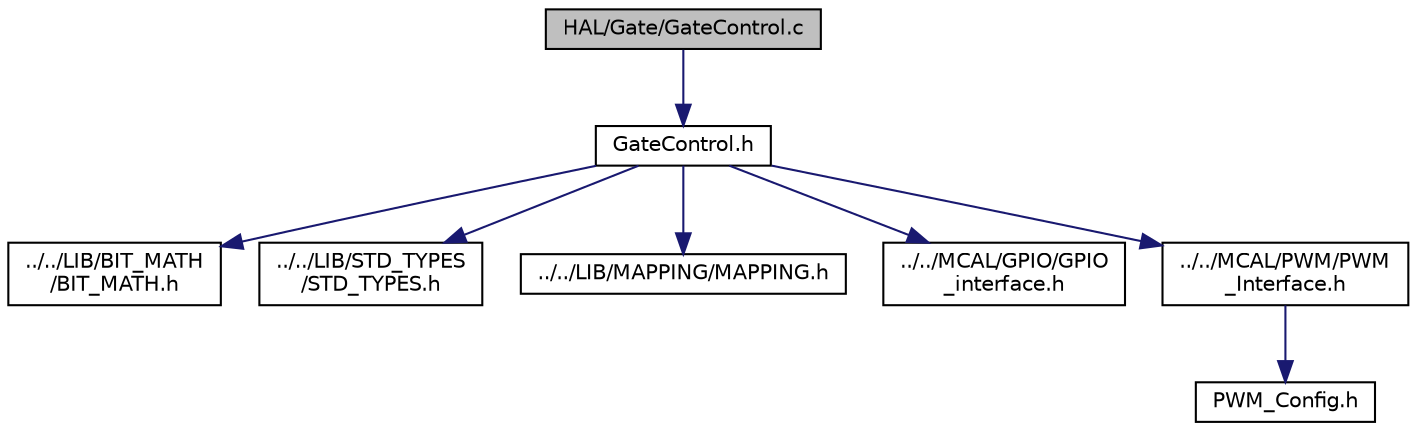 digraph "HAL/Gate/GateControl.c"
{
 // LATEX_PDF_SIZE
  edge [fontname="Helvetica",fontsize="10",labelfontname="Helvetica",labelfontsize="10"];
  node [fontname="Helvetica",fontsize="10",shape=record];
  Node1 [label="HAL/Gate/GateControl.c",height=0.2,width=0.4,color="black", fillcolor="grey75", style="filled", fontcolor="black",tooltip=" "];
  Node1 -> Node2 [color="midnightblue",fontsize="10",style="solid",fontname="Helvetica"];
  Node2 [label="GateControl.h",height=0.2,width=0.4,color="black", fillcolor="white", style="filled",URL="$d9/d06/_gate_control_8h.html",tooltip=" "];
  Node2 -> Node3 [color="midnightblue",fontsize="10",style="solid",fontname="Helvetica"];
  Node3 [label="../../LIB/BIT_MATH\l/BIT_MATH.h",height=0.2,width=0.4,color="black", fillcolor="white", style="filled",URL="$d4/d03/_b_i_t___m_a_t_h_8h.html",tooltip=" "];
  Node2 -> Node4 [color="midnightblue",fontsize="10",style="solid",fontname="Helvetica"];
  Node4 [label="../../LIB/STD_TYPES\l/STD_TYPES.h",height=0.2,width=0.4,color="black", fillcolor="white", style="filled",URL="$d1/d04/_s_t_d___t_y_p_e_s_8h.html",tooltip=" "];
  Node2 -> Node5 [color="midnightblue",fontsize="10",style="solid",fontname="Helvetica"];
  Node5 [label="../../LIB/MAPPING/MAPPING.h",height=0.2,width=0.4,color="black", fillcolor="white", style="filled",URL="$d3/d05/_m_a_p_p_i_n_g_8h.html",tooltip=" "];
  Node2 -> Node6 [color="midnightblue",fontsize="10",style="solid",fontname="Helvetica"];
  Node6 [label="../../MCAL/GPIO/GPIO\l_interface.h",height=0.2,width=0.4,color="black", fillcolor="white", style="filled",URL="$dc/d05/_g_p_i_o__interface_8h.html",tooltip=" "];
  Node2 -> Node7 [color="midnightblue",fontsize="10",style="solid",fontname="Helvetica"];
  Node7 [label="../../MCAL/PWM/PWM\l_Interface.h",height=0.2,width=0.4,color="black", fillcolor="white", style="filled",URL="$d5/d03/_p_w_m___interface_8h.html",tooltip=" "];
  Node7 -> Node8 [color="midnightblue",fontsize="10",style="solid",fontname="Helvetica"];
  Node8 [label="PWM_Config.h",height=0.2,width=0.4,color="black", fillcolor="white", style="filled",URL="$d7/d00/_p_w_m___config_8h.html",tooltip=" "];
}
